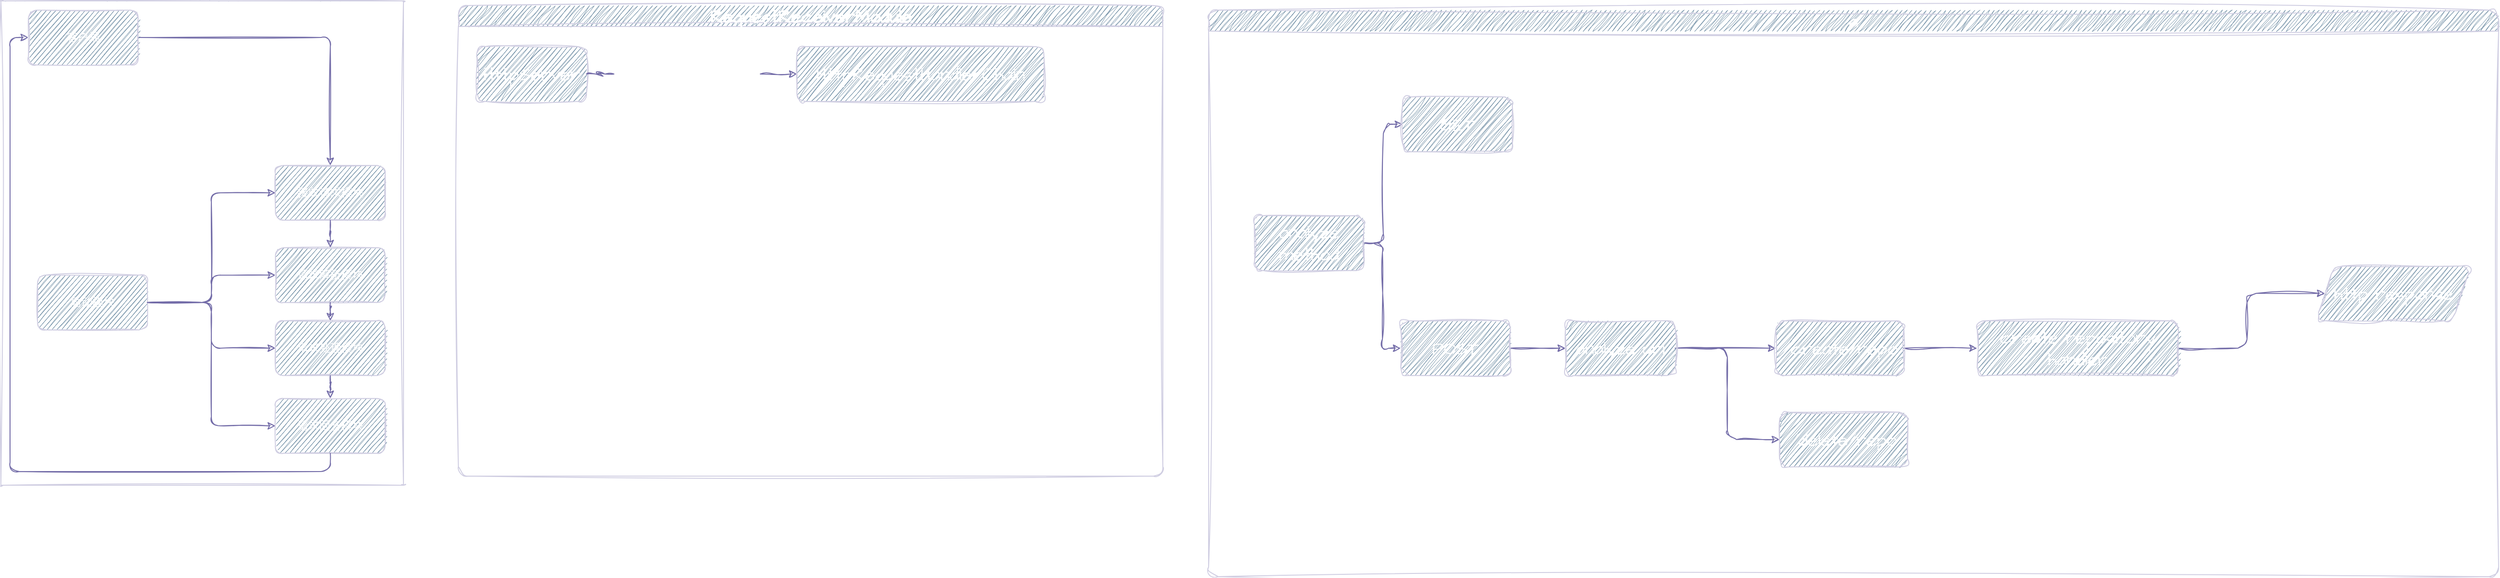 <mxfile version="20.5.3" type="embed"><diagram name="第 1 页" id="j3XViWv7Z2x4sv4psIhH"><mxGraphModel dx="1057" dy="983" grid="1" gridSize="10" guides="1" tooltips="1" connect="1" arrows="1" fold="1" page="1" pageScale="1" pageWidth="827" pageHeight="1169" math="0" shadow="0"><root><mxCell id="0"/><mxCell id="1" parent="0"/><mxCell id="42" value="" style="swimlane;startSize=0;rounded=1;sketch=1;hachureGap=4;jiggle=2;strokeColor=#D0CEE2;fontFamily=Architects Daughter;fontSource=https%3A%2F%2Ffonts.googleapis.com%2Fcss%3Ffamily%3DArchitects%2BDaughter;fontSize=20;fontColor=#FFFFFF;fillColor=#5D7F99;" vertex="1" parent="1"><mxGeometry x="30" y="20" width="440" height="530" as="geometry"/></mxCell><mxCell id="z0B_1MBxLSLZRJ2WrU6A-1" value="启动模块" style="rounded=1;whiteSpace=wrap;html=1;sketch=1;fillColor=#5D7F99;strokeColor=#D0CEE2;fontColor=#FFFFFF;" parent="42" vertex="1"><mxGeometry x="40" y="300" width="120" height="60" as="geometry"/></mxCell><mxCell id="z0B_1MBxLSLZRJ2WrU6A-2" value="&lt;font color=&quot;#ffffff&quot;&gt;接收请求模块&lt;/font&gt;" style="rounded=1;whiteSpace=wrap;html=1;sketch=1;fillColor=#5D7F99;strokeColor=#D0CEE2;fontColor=#1A1A1A;" parent="42" vertex="1"><mxGeometry x="300" y="180" width="120" height="60" as="geometry"/></mxCell><mxCell id="z0B_1MBxLSLZRJ2WrU6A-6" style="edgeStyle=orthogonalEdgeStyle;rounded=1;orthogonalLoop=1;jettySize=auto;html=1;exitX=1;exitY=0.5;exitDx=0;exitDy=0;entryX=0;entryY=0.5;entryDx=0;entryDy=0;sketch=1;strokeColor=#736CA8;fontColor=#1A1A1A;" parent="42" source="z0B_1MBxLSLZRJ2WrU6A-1" target="z0B_1MBxLSLZRJ2WrU6A-2" edge="1"><mxGeometry relative="1" as="geometry"/></mxCell><mxCell id="z0B_1MBxLSLZRJ2WrU6A-3" value="请求解析模块" style="rounded=1;whiteSpace=wrap;html=1;sketch=1;fillColor=#5D7F99;strokeColor=#D0CEE2;fontColor=#FFFFFF;" parent="42" vertex="1"><mxGeometry x="300" y="270" width="120" height="60" as="geometry"/></mxCell><mxCell id="z0B_1MBxLSLZRJ2WrU6A-9" style="edgeStyle=orthogonalEdgeStyle;rounded=1;orthogonalLoop=1;jettySize=auto;html=1;exitX=1;exitY=0.5;exitDx=0;exitDy=0;sketch=1;strokeColor=#736CA8;fontColor=#1A1A1A;" parent="42" source="z0B_1MBxLSLZRJ2WrU6A-1" target="z0B_1MBxLSLZRJ2WrU6A-3" edge="1"><mxGeometry relative="1" as="geometry"/></mxCell><mxCell id="z0B_1MBxLSLZRJ2WrU6A-12" style="edgeStyle=orthogonalEdgeStyle;rounded=1;orthogonalLoop=1;jettySize=auto;html=1;sketch=1;strokeColor=#736CA8;fontColor=#1A1A1A;" parent="42" source="z0B_1MBxLSLZRJ2WrU6A-2" target="z0B_1MBxLSLZRJ2WrU6A-3" edge="1"><mxGeometry relative="1" as="geometry"/></mxCell><mxCell id="z0B_1MBxLSLZRJ2WrU6A-4" value="请求处理模块" style="rounded=1;whiteSpace=wrap;html=1;sketch=1;fillColor=#5D7F99;strokeColor=#D0CEE2;fontColor=#FFFFFF;" parent="42" vertex="1"><mxGeometry x="300" y="350" width="120" height="60" as="geometry"/></mxCell><mxCell id="z0B_1MBxLSLZRJ2WrU6A-10" style="edgeStyle=orthogonalEdgeStyle;rounded=1;orthogonalLoop=1;jettySize=auto;html=1;exitX=1;exitY=0.5;exitDx=0;exitDy=0;entryX=0;entryY=0.5;entryDx=0;entryDy=0;sketch=1;strokeColor=#736CA8;fontColor=#1A1A1A;" parent="42" source="z0B_1MBxLSLZRJ2WrU6A-1" target="z0B_1MBxLSLZRJ2WrU6A-4" edge="1"><mxGeometry relative="1" as="geometry"/></mxCell><mxCell id="z0B_1MBxLSLZRJ2WrU6A-13" style="edgeStyle=orthogonalEdgeStyle;rounded=1;orthogonalLoop=1;jettySize=auto;html=1;sketch=1;strokeColor=#736CA8;fontColor=#1A1A1A;" parent="42" source="z0B_1MBxLSLZRJ2WrU6A-3" target="z0B_1MBxLSLZRJ2WrU6A-4" edge="1"><mxGeometry relative="1" as="geometry"/></mxCell><mxCell id="z0B_1MBxLSLZRJ2WrU6A-5" value="请求回复模块" style="rounded=1;whiteSpace=wrap;html=1;sketch=1;fillColor=#5D7F99;strokeColor=#D0CEE2;fontColor=#FFFFFF;" parent="42" vertex="1"><mxGeometry x="300" y="435" width="120" height="60" as="geometry"/></mxCell><mxCell id="z0B_1MBxLSLZRJ2WrU6A-11" style="edgeStyle=orthogonalEdgeStyle;rounded=1;orthogonalLoop=1;jettySize=auto;html=1;exitX=1;exitY=0.5;exitDx=0;exitDy=0;entryX=0;entryY=0.5;entryDx=0;entryDy=0;sketch=1;strokeColor=#736CA8;fontColor=#1A1A1A;" parent="42" source="z0B_1MBxLSLZRJ2WrU6A-1" target="z0B_1MBxLSLZRJ2WrU6A-5" edge="1"><mxGeometry relative="1" as="geometry"/></mxCell><mxCell id="z0B_1MBxLSLZRJ2WrU6A-14" style="edgeStyle=orthogonalEdgeStyle;rounded=1;orthogonalLoop=1;jettySize=auto;html=1;sketch=1;strokeColor=#736CA8;fontColor=#1A1A1A;" parent="42" source="z0B_1MBxLSLZRJ2WrU6A-4" target="z0B_1MBxLSLZRJ2WrU6A-5" edge="1"><mxGeometry relative="1" as="geometry"/></mxCell><mxCell id="z0B_1MBxLSLZRJ2WrU6A-17" style="edgeStyle=orthogonalEdgeStyle;rounded=1;orthogonalLoop=1;jettySize=auto;html=1;entryX=0.5;entryY=0;entryDx=0;entryDy=0;sketch=1;strokeColor=#736CA8;fontColor=#1A1A1A;" parent="42" source="z0B_1MBxLSLZRJ2WrU6A-15" target="z0B_1MBxLSLZRJ2WrU6A-2" edge="1"><mxGeometry relative="1" as="geometry"/></mxCell><mxCell id="z0B_1MBxLSLZRJ2WrU6A-15" value="&lt;font color=&quot;#ffffff&quot;&gt;客户端&lt;/font&gt;" style="rounded=1;whiteSpace=wrap;html=1;sketch=1;fillColor=#5D7F99;strokeColor=#D0CEE2;fontColor=#1A1A1A;" parent="42" vertex="1"><mxGeometry x="30" y="10" width="120" height="60" as="geometry"/></mxCell><mxCell id="z0B_1MBxLSLZRJ2WrU6A-19" style="edgeStyle=orthogonalEdgeStyle;rounded=1;orthogonalLoop=1;jettySize=auto;html=1;exitX=0.5;exitY=1;exitDx=0;exitDy=0;entryX=0;entryY=0.5;entryDx=0;entryDy=0;sketch=1;strokeColor=#736CA8;fontColor=#1A1A1A;" parent="42" source="z0B_1MBxLSLZRJ2WrU6A-5" target="z0B_1MBxLSLZRJ2WrU6A-15" edge="1"><mxGeometry relative="1" as="geometry"/></mxCell><mxCell id="43" value="RequestReceiverModule" style="swimlane;whiteSpace=wrap;html=1;rounded=1;sketch=1;hachureGap=4;jiggle=2;strokeColor=#D0CEE2;fontFamily=Architects Daughter;fontSource=https%3A%2F%2Ffonts.googleapis.com%2Fcss%3Ffamily%3DArchitects%2BDaughter;fontSize=20;fontColor=#FFFFFF;fillColor=#5D7F99;" vertex="1" parent="1"><mxGeometry x="530" y="25" width="770" height="515" as="geometry"/></mxCell><mxCell id="48" style="edgeStyle=orthogonalEdgeStyle;rounded=1;sketch=1;hachureGap=4;jiggle=2;orthogonalLoop=1;jettySize=auto;html=1;entryX=0;entryY=0.5;entryDx=0;entryDy=0;strokeColor=#736CA8;fontFamily=Architects Daughter;fontSource=https%3A%2F%2Ffonts.googleapis.com%2Fcss%3Ffamily%3DArchitects%2BDaughter;fontSize=16;fontColor=#FFFFFF;startArrow=none;" edge="1" parent="43" source="49" target="47"><mxGeometry relative="1" as="geometry"/></mxCell><mxCell id="44" value="HttpServer" style="rounded=1;whiteSpace=wrap;html=1;sketch=1;hachureGap=4;jiggle=2;strokeColor=#D0CEE2;fontFamily=Architects Daughter;fontSource=https%3A%2F%2Ffonts.googleapis.com%2Fcss%3Ffamily%3DArchitects%2BDaughter;fontSize=20;fontColor=#FFFFFF;fillColor=#5D7F99;" vertex="1" parent="43"><mxGeometry x="20" y="45" width="120" height="60" as="geometry"/></mxCell><mxCell id="47" value="HttpRequestHandlerChain" style="rounded=1;whiteSpace=wrap;html=1;sketch=1;hachureGap=4;jiggle=2;strokeColor=#D0CEE2;fontFamily=Architects Daughter;fontSource=https%3A%2F%2Ffonts.googleapis.com%2Fcss%3Ffamily%3DArchitects%2BDaughter;fontSize=20;fontColor=#FFFFFF;fillColor=#5D7F99;" vertex="1" parent="43"><mxGeometry x="370" y="45" width="270" height="60" as="geometry"/></mxCell><mxCell id="49" value="get http request" style="text;html=1;strokeColor=none;fillColor=none;align=center;verticalAlign=middle;whiteSpace=wrap;rounded=0;sketch=1;hachureGap=4;jiggle=2;fontFamily=Architects Daughter;fontSource=https%3A%2F%2Ffonts.googleapis.com%2Fcss%3Ffamily%3DArchitects%2BDaughter;fontSize=20;fontColor=#FFFFFF;" vertex="1" parent="43"><mxGeometry x="170" y="60" width="160" height="30" as="geometry"/></mxCell><mxCell id="50" value="" style="edgeStyle=orthogonalEdgeStyle;rounded=1;sketch=1;hachureGap=4;jiggle=2;orthogonalLoop=1;jettySize=auto;html=1;entryX=0;entryY=0.5;entryDx=0;entryDy=0;strokeColor=#736CA8;fontFamily=Architects Daughter;fontSource=https%3A%2F%2Ffonts.googleapis.com%2Fcss%3Ffamily%3DArchitects%2BDaughter;fontSize=16;fontColor=#FFFFFF;endArrow=none;" edge="1" parent="43" source="44" target="49"><mxGeometry relative="1" as="geometry"><mxPoint x="670" y="100" as="sourcePoint"/><mxPoint x="900" y="100" as="targetPoint"/></mxGeometry></mxCell><mxCell id="51" value="&lt;span style=&quot;font-weight: 400;&quot;&gt;a&lt;/span&gt;" style="swimlane;whiteSpace=wrap;html=1;rounded=1;sketch=1;hachureGap=4;jiggle=2;strokeColor=#D0CEE2;fontFamily=Architects Daughter;fontSource=https%3A%2F%2Ffonts.googleapis.com%2Fcss%3Ffamily%3DArchitects%2BDaughter;fontSize=20;fontColor=#FFFFFF;fillColor=#5D7F99;" vertex="1" parent="1"><mxGeometry x="1350" y="30" width="1410" height="620" as="geometry"/></mxCell><mxCell id="56" style="edgeStyle=orthogonalEdgeStyle;rounded=1;sketch=1;hachureGap=4;jiggle=2;orthogonalLoop=1;jettySize=auto;html=1;entryX=0;entryY=0.5;entryDx=0;entryDy=0;strokeColor=#736CA8;fontFamily=Architects Daughter;fontSource=https%3A%2F%2Ffonts.googleapis.com%2Fcss%3Ffamily%3DArchitects%2BDaughter;fontSize=16;fontColor=#FFFFFF;" edge="1" parent="51" source="52" target="53"><mxGeometry relative="1" as="geometry"/></mxCell><mxCell id="57" style="edgeStyle=orthogonalEdgeStyle;rounded=1;sketch=1;hachureGap=4;jiggle=2;orthogonalLoop=1;jettySize=auto;html=1;entryX=0;entryY=0.5;entryDx=0;entryDy=0;strokeColor=#736CA8;fontFamily=Architects Daughter;fontSource=https%3A%2F%2Ffonts.googleapis.com%2Fcss%3Ffamily%3DArchitects%2BDaughter;fontSize=16;fontColor=#FFFFFF;" edge="1" parent="51" source="52" target="55"><mxGeometry relative="1" as="geometry"/></mxCell><mxCell id="52" value="analyze method" style="rounded=1;whiteSpace=wrap;html=1;sketch=1;hachureGap=4;jiggle=2;strokeColor=#D0CEE2;fontFamily=Architects Daughter;fontSource=https%3A%2F%2Ffonts.googleapis.com%2Fcss%3Ffamily%3DArchitects%2BDaughter;fontSize=20;fontColor=#FFFFFF;fillColor=#5D7F99;" vertex="1" parent="51"><mxGeometry x="50" y="225" width="120" height="60" as="geometry"/></mxCell><mxCell id="53" value="GET" style="rounded=1;whiteSpace=wrap;html=1;sketch=1;hachureGap=4;jiggle=2;strokeColor=#D0CEE2;fontFamily=Architects Daughter;fontSource=https%3A%2F%2Ffonts.googleapis.com%2Fcss%3Ffamily%3DArchitects%2BDaughter;fontSize=20;fontColor=#FFFFFF;fillColor=#5D7F99;" vertex="1" parent="51"><mxGeometry x="212" y="95" width="120" height="60" as="geometry"/></mxCell><mxCell id="59" style="edgeStyle=orthogonalEdgeStyle;rounded=1;sketch=1;hachureGap=4;jiggle=2;orthogonalLoop=1;jettySize=auto;html=1;entryX=0;entryY=0.5;entryDx=0;entryDy=0;strokeColor=#736CA8;fontFamily=Architects Daughter;fontSource=https%3A%2F%2Ffonts.googleapis.com%2Fcss%3Ffamily%3DArchitects%2BDaughter;fontSize=16;fontColor=#FFFFFF;" edge="1" parent="51" source="55" target="58"><mxGeometry relative="1" as="geometry"/></mxCell><mxCell id="55" value="POST" style="rounded=1;whiteSpace=wrap;html=1;sketch=1;hachureGap=4;jiggle=2;strokeColor=#D0CEE2;fontFamily=Architects Daughter;fontSource=https%3A%2F%2Ffonts.googleapis.com%2Fcss%3Ffamily%3DArchitects%2BDaughter;fontSize=20;fontColor=#FFFFFF;fillColor=#5D7F99;" vertex="1" parent="51"><mxGeometry x="210" y="340" width="120" height="60" as="geometry"/></mxCell><mxCell id="61" style="edgeStyle=orthogonalEdgeStyle;rounded=1;sketch=1;hachureGap=4;jiggle=2;orthogonalLoop=1;jettySize=auto;html=1;strokeColor=#736CA8;fontFamily=Architects Daughter;fontSource=https%3A%2F%2Ffonts.googleapis.com%2Fcss%3Ffamily%3DArchitects%2BDaughter;fontSize=16;fontColor=#FFFFFF;" edge="1" parent="51" source="58" target="60"><mxGeometry relative="1" as="geometry"/></mxCell><mxCell id="66" style="edgeStyle=orthogonalEdgeStyle;rounded=1;sketch=1;hachureGap=4;jiggle=2;orthogonalLoop=1;jettySize=auto;html=1;entryX=0;entryY=0.5;entryDx=0;entryDy=0;strokeColor=#736CA8;fontFamily=Architects Daughter;fontSource=https%3A%2F%2Ffonts.googleapis.com%2Fcss%3Ffamily%3DArchitects%2BDaughter;fontSize=16;fontColor=#FFFFFF;" edge="1" parent="51" source="58" target="65"><mxGeometry relative="1" as="geometry"/></mxCell><mxCell id="58" value="analyze uri" style="rounded=1;whiteSpace=wrap;html=1;sketch=1;hachureGap=4;jiggle=2;strokeColor=#D0CEE2;fontFamily=Architects Daughter;fontSource=https%3A%2F%2Ffonts.googleapis.com%2Fcss%3Ffamily%3DArchitects%2BDaughter;fontSize=20;fontColor=#FFFFFF;fillColor=#5D7F99;" vertex="1" parent="51"><mxGeometry x="390" y="340" width="120" height="60" as="geometry"/></mxCell><mxCell id="68" style="edgeStyle=orthogonalEdgeStyle;rounded=1;sketch=1;hachureGap=4;jiggle=2;orthogonalLoop=1;jettySize=auto;html=1;entryX=0;entryY=0.5;entryDx=0;entryDy=0;strokeColor=#736CA8;fontFamily=Architects Daughter;fontSource=https%3A%2F%2Ffonts.googleapis.com%2Fcss%3Ffamily%3DArchitects%2BDaughter;fontSize=16;fontColor=#FFFFFF;" edge="1" parent="51" source="60" target="67"><mxGeometry relative="1" as="geometry"/></mxCell><mxCell id="60" value="/create/repo" style="rounded=1;whiteSpace=wrap;html=1;sketch=1;hachureGap=4;jiggle=2;strokeColor=#D0CEE2;fontFamily=Architects Daughter;fontSource=https%3A%2F%2Ffonts.googleapis.com%2Fcss%3Ffamily%3DArchitects%2BDaughter;fontSize=20;fontColor=#FFFFFF;fillColor=#5D7F99;" vertex="1" parent="51"><mxGeometry x="620" y="340" width="140" height="60" as="geometry"/></mxCell><mxCell id="64" value="http response" style="shape=parallelogram;perimeter=parallelogramPerimeter;whiteSpace=wrap;html=1;fixedSize=1;rounded=1;sketch=1;hachureGap=4;jiggle=2;strokeColor=#D0CEE2;fontFamily=Architects Daughter;fontSource=https%3A%2F%2Ffonts.googleapis.com%2Fcss%3Ffamily%3DArchitects%2BDaughter;fontSize=20;fontColor=#FFFFFF;fillColor=#5D7F99;" vertex="1" parent="51"><mxGeometry x="1210" y="280" width="170" height="60" as="geometry"/></mxCell><mxCell id="65" value="/delete/repo" style="rounded=1;whiteSpace=wrap;html=1;sketch=1;hachureGap=4;jiggle=2;strokeColor=#D0CEE2;fontFamily=Architects Daughter;fontSource=https%3A%2F%2Ffonts.googleapis.com%2Fcss%3Ffamily%3DArchitects%2BDaughter;fontSize=20;fontColor=#FFFFFF;fillColor=#5D7F99;" vertex="1" parent="51"><mxGeometry x="624" y="440" width="140" height="60" as="geometry"/></mxCell><mxCell id="70" style="edgeStyle=orthogonalEdgeStyle;rounded=1;sketch=1;hachureGap=4;jiggle=2;orthogonalLoop=1;jettySize=auto;html=1;entryX=0;entryY=0.5;entryDx=0;entryDy=0;strokeColor=#736CA8;fontFamily=Architects Daughter;fontSource=https%3A%2F%2Ffonts.googleapis.com%2Fcss%3Ffamily%3DArchitects%2BDaughter;fontSize=16;fontColor=#FFFFFF;" edge="1" parent="51" source="67" target="64"><mxGeometry relative="1" as="geometry"/></mxCell><mxCell id="67" value="create&amp;nbsp;repository handler" style="rounded=1;whiteSpace=wrap;html=1;sketch=1;hachureGap=4;jiggle=2;strokeColor=#D0CEE2;fontFamily=Architects Daughter;fontSource=https%3A%2F%2Ffonts.googleapis.com%2Fcss%3Ffamily%3DArchitects%2BDaughter;fontSize=20;fontColor=#FFFFFF;fillColor=#5D7F99;" vertex="1" parent="51"><mxGeometry x="840" y="340" width="220" height="60" as="geometry"/></mxCell></root></mxGraphModel></diagram></mxfile>